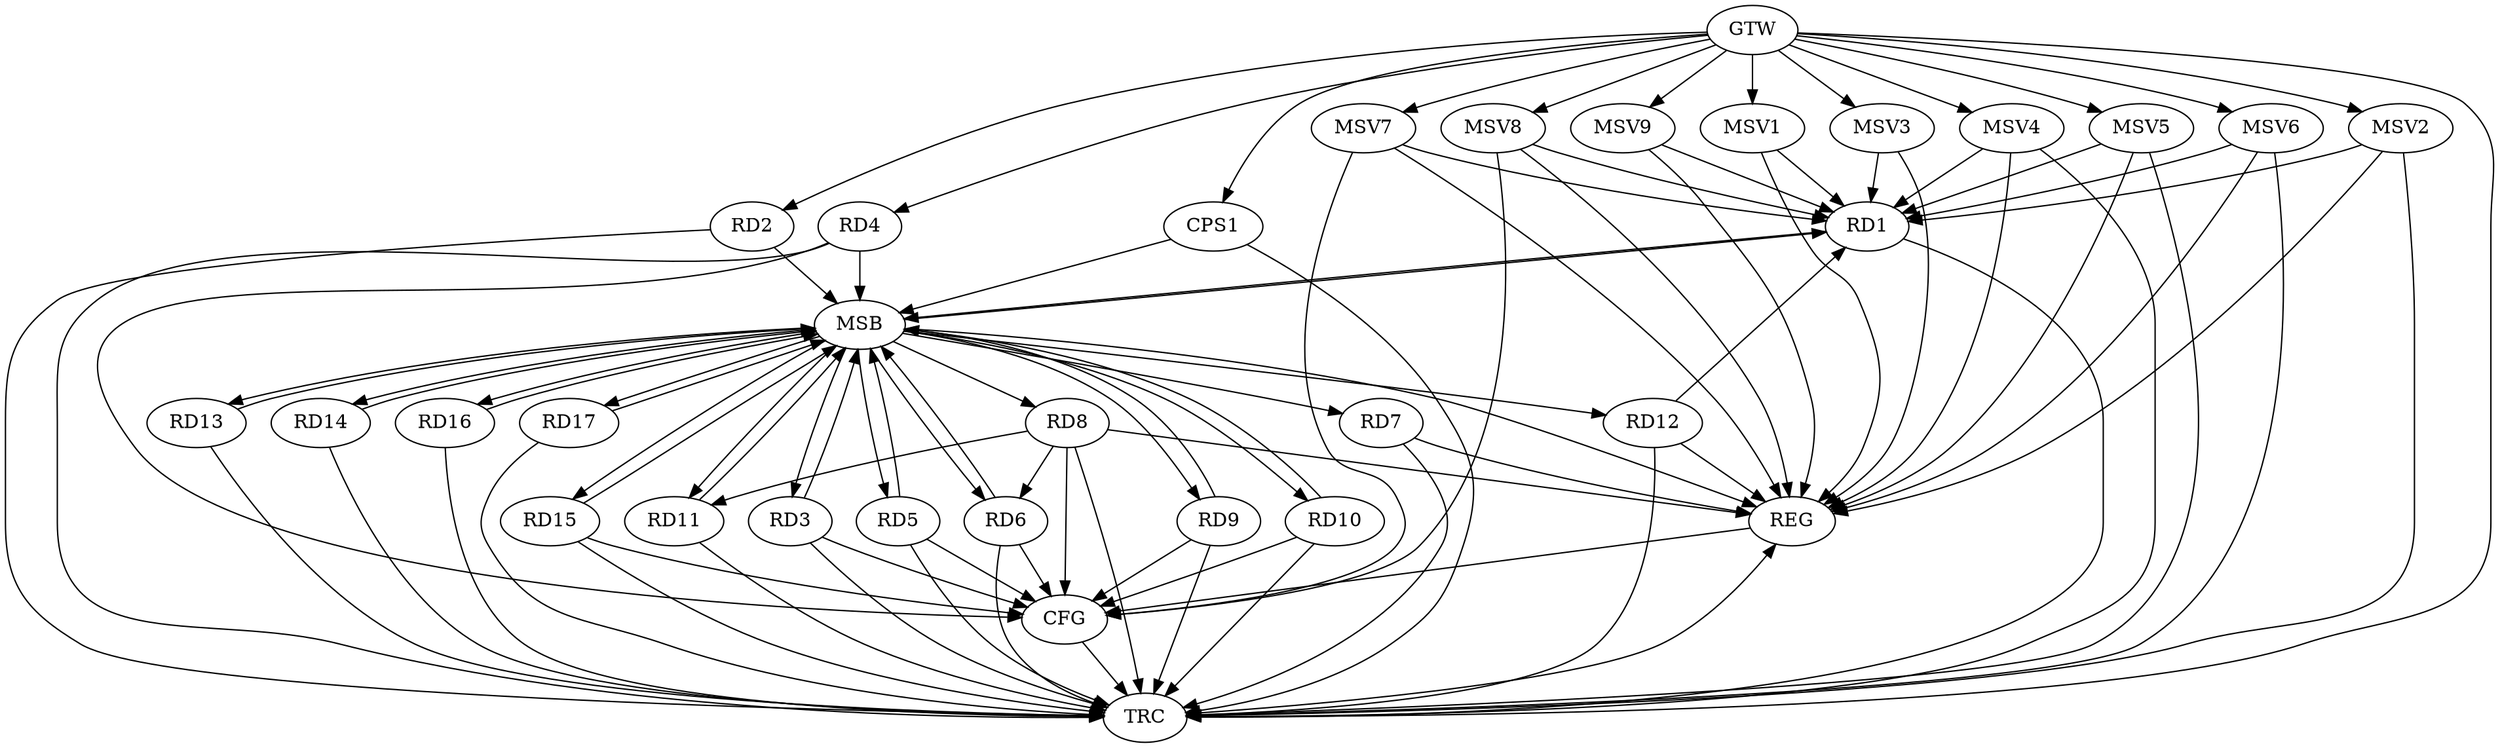 strict digraph G {
  RD1 [ label="RD1" ];
  RD2 [ label="RD2" ];
  RD3 [ label="RD3" ];
  RD4 [ label="RD4" ];
  RD5 [ label="RD5" ];
  RD6 [ label="RD6" ];
  RD7 [ label="RD7" ];
  RD8 [ label="RD8" ];
  RD9 [ label="RD9" ];
  RD10 [ label="RD10" ];
  RD11 [ label="RD11" ];
  RD12 [ label="RD12" ];
  RD13 [ label="RD13" ];
  RD14 [ label="RD14" ];
  RD15 [ label="RD15" ];
  RD16 [ label="RD16" ];
  RD17 [ label="RD17" ];
  CPS1 [ label="CPS1" ];
  GTW [ label="GTW" ];
  REG [ label="REG" ];
  MSB [ label="MSB" ];
  CFG [ label="CFG" ];
  TRC [ label="TRC" ];
  MSV1 [ label="MSV1" ];
  MSV2 [ label="MSV2" ];
  MSV3 [ label="MSV3" ];
  MSV4 [ label="MSV4" ];
  MSV5 [ label="MSV5" ];
  MSV6 [ label="MSV6" ];
  MSV7 [ label="MSV7" ];
  MSV8 [ label="MSV8" ];
  MSV9 [ label="MSV9" ];
  RD12 -> RD1;
  RD8 -> RD6;
  RD8 -> RD11;
  GTW -> RD2;
  GTW -> RD4;
  GTW -> CPS1;
  RD7 -> REG;
  RD8 -> REG;
  RD12 -> REG;
  RD1 -> MSB;
  MSB -> RD11;
  MSB -> RD17;
  MSB -> REG;
  RD2 -> MSB;
  MSB -> RD16;
  RD3 -> MSB;
  MSB -> RD12;
  MSB -> RD14;
  RD4 -> MSB;
  MSB -> RD7;
  MSB -> RD13;
  MSB -> RD15;
  RD5 -> MSB;
  MSB -> RD3;
  MSB -> RD10;
  RD6 -> MSB;
  RD9 -> MSB;
  RD10 -> MSB;
  RD11 -> MSB;
  RD13 -> MSB;
  RD14 -> MSB;
  MSB -> RD8;
  MSB -> RD9;
  RD15 -> MSB;
  MSB -> RD1;
  MSB -> RD5;
  RD16 -> MSB;
  RD17 -> MSB;
  CPS1 -> MSB;
  MSB -> RD6;
  RD5 -> CFG;
  RD3 -> CFG;
  RD15 -> CFG;
  RD10 -> CFG;
  RD6 -> CFG;
  RD4 -> CFG;
  RD9 -> CFG;
  RD8 -> CFG;
  REG -> CFG;
  RD1 -> TRC;
  RD2 -> TRC;
  RD3 -> TRC;
  RD4 -> TRC;
  RD5 -> TRC;
  RD6 -> TRC;
  RD7 -> TRC;
  RD8 -> TRC;
  RD9 -> TRC;
  RD10 -> TRC;
  RD11 -> TRC;
  RD12 -> TRC;
  RD13 -> TRC;
  RD14 -> TRC;
  RD15 -> TRC;
  RD16 -> TRC;
  RD17 -> TRC;
  CPS1 -> TRC;
  GTW -> TRC;
  CFG -> TRC;
  TRC -> REG;
  MSV1 -> RD1;
  MSV2 -> RD1;
  MSV3 -> RD1;
  GTW -> MSV1;
  MSV1 -> REG;
  GTW -> MSV2;
  MSV2 -> REG;
  MSV2 -> TRC;
  GTW -> MSV3;
  MSV3 -> REG;
  MSV4 -> RD1;
  GTW -> MSV4;
  MSV4 -> REG;
  MSV4 -> TRC;
  MSV5 -> RD1;
  MSV6 -> RD1;
  GTW -> MSV5;
  MSV5 -> REG;
  MSV5 -> TRC;
  GTW -> MSV6;
  MSV6 -> REG;
  MSV6 -> TRC;
  MSV7 -> RD1;
  GTW -> MSV7;
  MSV7 -> REG;
  MSV7 -> CFG;
  MSV8 -> RD1;
  GTW -> MSV8;
  MSV8 -> REG;
  MSV8 -> CFG;
  MSV9 -> RD1;
  GTW -> MSV9;
  MSV9 -> REG;
}
